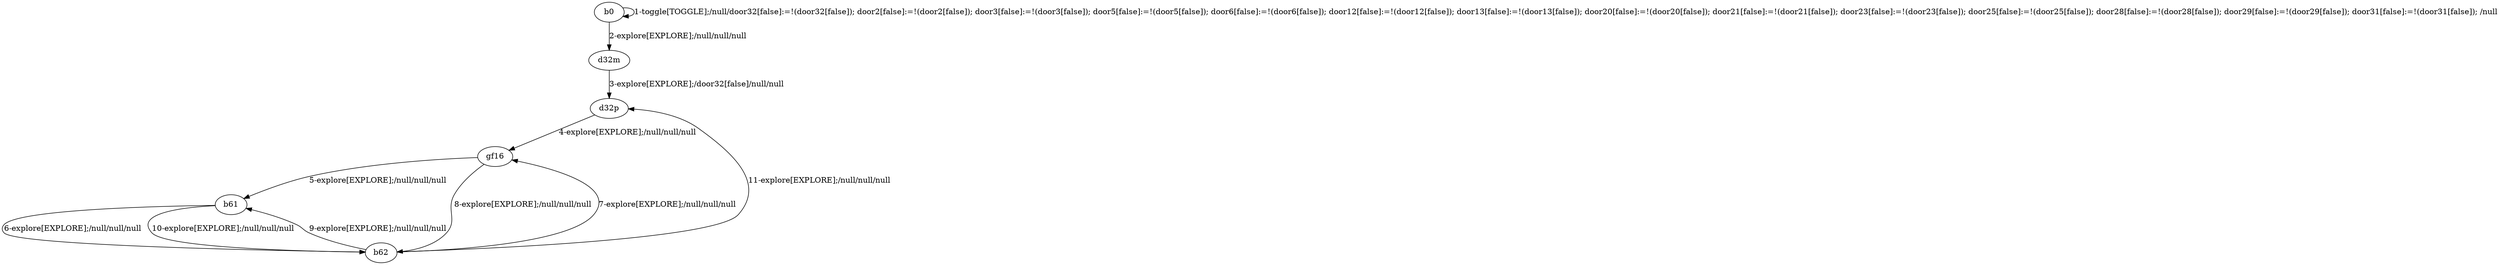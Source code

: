 # Total number of goals covered by this test: 1
# b62 --> d32p

digraph g {
"b0" -> "b0" [label = "1-toggle[TOGGLE];/null/door32[false]:=!(door32[false]); door2[false]:=!(door2[false]); door3[false]:=!(door3[false]); door5[false]:=!(door5[false]); door6[false]:=!(door6[false]); door12[false]:=!(door12[false]); door13[false]:=!(door13[false]); door20[false]:=!(door20[false]); door21[false]:=!(door21[false]); door23[false]:=!(door23[false]); door25[false]:=!(door25[false]); door28[false]:=!(door28[false]); door29[false]:=!(door29[false]); door31[false]:=!(door31[false]); /null"];
"b0" -> "d32m" [label = "2-explore[EXPLORE];/null/null/null"];
"d32m" -> "d32p" [label = "3-explore[EXPLORE];/door32[false]/null/null"];
"d32p" -> "gf16" [label = "4-explore[EXPLORE];/null/null/null"];
"gf16" -> "b61" [label = "5-explore[EXPLORE];/null/null/null"];
"b61" -> "b62" [label = "6-explore[EXPLORE];/null/null/null"];
"b62" -> "gf16" [label = "7-explore[EXPLORE];/null/null/null"];
"gf16" -> "b62" [label = "8-explore[EXPLORE];/null/null/null"];
"b62" -> "b61" [label = "9-explore[EXPLORE];/null/null/null"];
"b61" -> "b62" [label = "10-explore[EXPLORE];/null/null/null"];
"b62" -> "d32p" [label = "11-explore[EXPLORE];/null/null/null"];
}